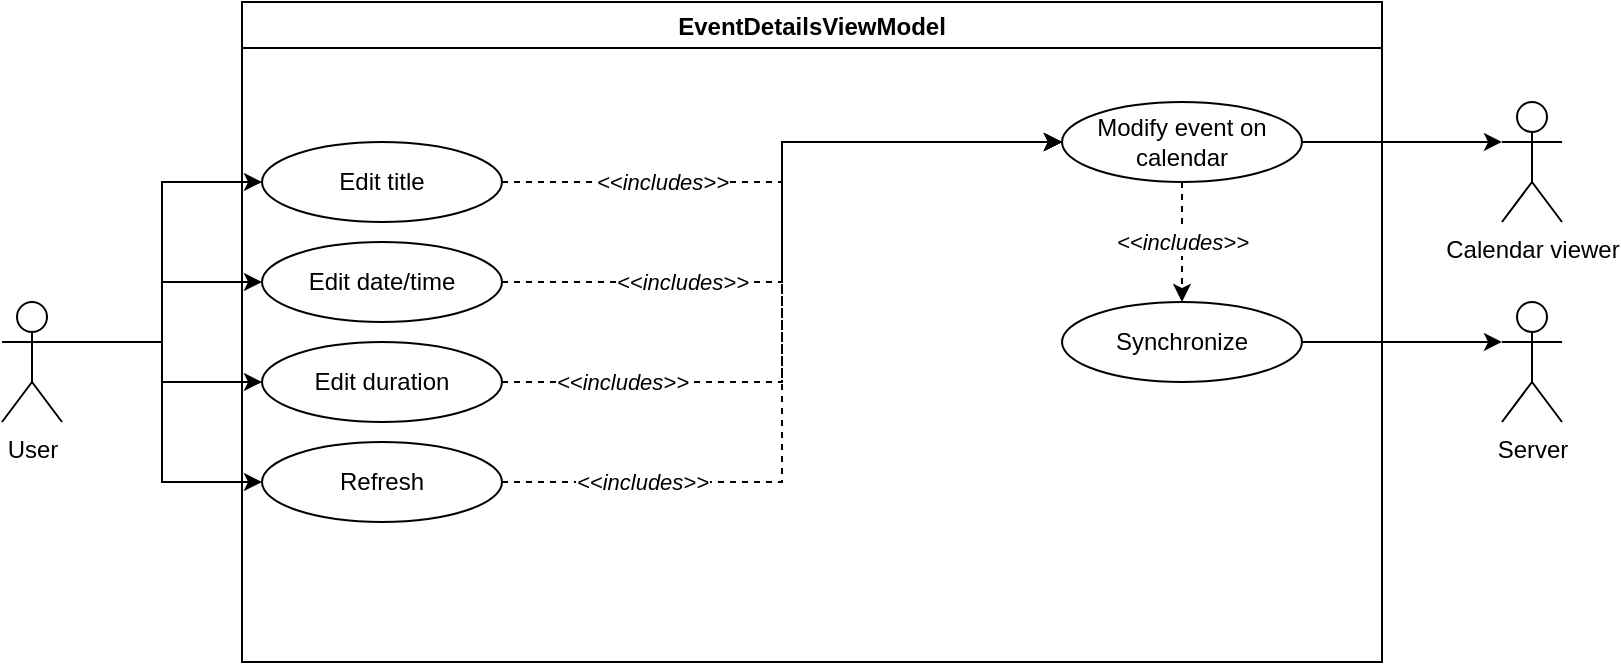 <mxfile version="15.5.4" type="device"><diagram id="EvE1yI8Y3PAPbmNECQkq" name="Page-1"><mxGraphModel dx="1326" dy="880" grid="1" gridSize="10" guides="1" tooltips="1" connect="1" arrows="1" fold="1" page="1" pageScale="1" pageWidth="850" pageHeight="1100" math="0" shadow="0"><root><mxCell id="0"/><mxCell id="1" parent="0"/><mxCell id="l6UCt6bHn3cueJtSa0Y3-1" style="edgeStyle=orthogonalEdgeStyle;rounded=0;orthogonalLoop=1;jettySize=auto;html=1;exitX=1;exitY=0.333;exitDx=0;exitDy=0;exitPerimeter=0;entryX=0;entryY=0.5;entryDx=0;entryDy=0;" edge="1" parent="1" source="l6UCt6bHn3cueJtSa0Y3-6" target="l6UCt6bHn3cueJtSa0Y3-14"><mxGeometry relative="1" as="geometry"/></mxCell><mxCell id="l6UCt6bHn3cueJtSa0Y3-2" style="edgeStyle=orthogonalEdgeStyle;rounded=0;orthogonalLoop=1;jettySize=auto;html=1;exitX=1;exitY=0.333;exitDx=0;exitDy=0;exitPerimeter=0;entryX=0;entryY=0.5;entryDx=0;entryDy=0;" edge="1" parent="1" source="l6UCt6bHn3cueJtSa0Y3-6" target="l6UCt6bHn3cueJtSa0Y3-12"><mxGeometry relative="1" as="geometry"/></mxCell><mxCell id="l6UCt6bHn3cueJtSa0Y3-4" style="edgeStyle=orthogonalEdgeStyle;rounded=0;orthogonalLoop=1;jettySize=auto;html=1;exitX=1;exitY=0.333;exitDx=0;exitDy=0;exitPerimeter=0;entryX=0;entryY=0.5;entryDx=0;entryDy=0;" edge="1" parent="1" source="l6UCt6bHn3cueJtSa0Y3-6" target="l6UCt6bHn3cueJtSa0Y3-17"><mxGeometry relative="1" as="geometry"/></mxCell><mxCell id="l6UCt6bHn3cueJtSa0Y3-5" style="edgeStyle=orthogonalEdgeStyle;rounded=0;orthogonalLoop=1;jettySize=auto;html=1;exitX=1;exitY=0.333;exitDx=0;exitDy=0;exitPerimeter=0;entryX=0;entryY=0.5;entryDx=0;entryDy=0;" edge="1" parent="1" source="l6UCt6bHn3cueJtSa0Y3-6" target="l6UCt6bHn3cueJtSa0Y3-20"><mxGeometry relative="1" as="geometry"/></mxCell><mxCell id="l6UCt6bHn3cueJtSa0Y3-6" value="User" style="shape=umlActor;verticalLabelPosition=bottom;verticalAlign=top;html=1;outlineConnect=0;" vertex="1" parent="1"><mxGeometry x="50" y="320" width="30" height="60" as="geometry"/></mxCell><mxCell id="l6UCt6bHn3cueJtSa0Y3-7" value="Server" style="shape=umlActor;verticalLabelPosition=bottom;verticalAlign=top;html=1;outlineConnect=0;" vertex="1" parent="1"><mxGeometry x="800" y="320" width="30" height="60" as="geometry"/></mxCell><mxCell id="l6UCt6bHn3cueJtSa0Y3-8" value="EventDetailsViewModel" style="swimlane;" vertex="1" parent="1"><mxGeometry x="170" y="170" width="570" height="330" as="geometry"/></mxCell><mxCell id="l6UCt6bHn3cueJtSa0Y3-10" value="Synchronize" style="ellipse;whiteSpace=wrap;html=1;" vertex="1" parent="l6UCt6bHn3cueJtSa0Y3-8"><mxGeometry x="410" y="150" width="120" height="40" as="geometry"/></mxCell><mxCell id="l6UCt6bHn3cueJtSa0Y3-37" style="edgeStyle=orthogonalEdgeStyle;rounded=0;orthogonalLoop=1;jettySize=auto;html=1;exitX=1;exitY=0.5;exitDx=0;exitDy=0;entryX=0;entryY=0.5;entryDx=0;entryDy=0;dashed=1;" edge="1" parent="l6UCt6bHn3cueJtSa0Y3-8" source="l6UCt6bHn3cueJtSa0Y3-12" target="l6UCt6bHn3cueJtSa0Y3-26"><mxGeometry relative="1" as="geometry"/></mxCell><mxCell id="l6UCt6bHn3cueJtSa0Y3-12" value="Refresh" style="ellipse;whiteSpace=wrap;html=1;" vertex="1" parent="l6UCt6bHn3cueJtSa0Y3-8"><mxGeometry x="10" y="220" width="120" height="40" as="geometry"/></mxCell><mxCell id="l6UCt6bHn3cueJtSa0Y3-34" style="edgeStyle=orthogonalEdgeStyle;rounded=0;orthogonalLoop=1;jettySize=auto;html=1;exitX=1;exitY=0.5;exitDx=0;exitDy=0;entryX=0;entryY=0.5;entryDx=0;entryDy=0;dashed=1;" edge="1" parent="l6UCt6bHn3cueJtSa0Y3-8" source="l6UCt6bHn3cueJtSa0Y3-14" target="l6UCt6bHn3cueJtSa0Y3-26"><mxGeometry relative="1" as="geometry"/></mxCell><mxCell id="l6UCt6bHn3cueJtSa0Y3-14" value="Edit duration" style="ellipse;whiteSpace=wrap;html=1;" vertex="1" parent="l6UCt6bHn3cueJtSa0Y3-8"><mxGeometry x="10" y="170" width="120" height="40" as="geometry"/></mxCell><mxCell id="l6UCt6bHn3cueJtSa0Y3-35" style="edgeStyle=orthogonalEdgeStyle;rounded=0;orthogonalLoop=1;jettySize=auto;html=1;exitX=1;exitY=0.5;exitDx=0;exitDy=0;entryX=0;entryY=0.5;entryDx=0;entryDy=0;dashed=1;" edge="1" parent="l6UCt6bHn3cueJtSa0Y3-8" source="l6UCt6bHn3cueJtSa0Y3-17" target="l6UCt6bHn3cueJtSa0Y3-26"><mxGeometry relative="1" as="geometry"/></mxCell><mxCell id="l6UCt6bHn3cueJtSa0Y3-17" value="Edit date/time" style="ellipse;whiteSpace=wrap;html=1;" vertex="1" parent="l6UCt6bHn3cueJtSa0Y3-8"><mxGeometry x="10" y="120" width="120" height="40" as="geometry"/></mxCell><mxCell id="l6UCt6bHn3cueJtSa0Y3-18" style="edgeStyle=orthogonalEdgeStyle;rounded=0;orthogonalLoop=1;jettySize=auto;html=1;exitX=1;exitY=0.5;exitDx=0;exitDy=0;entryX=0;entryY=0.5;entryDx=0;entryDy=0;dashed=1;" edge="1" parent="l6UCt6bHn3cueJtSa0Y3-8" source="l6UCt6bHn3cueJtSa0Y3-20" target="l6UCt6bHn3cueJtSa0Y3-26"><mxGeometry relative="1" as="geometry"/></mxCell><mxCell id="l6UCt6bHn3cueJtSa0Y3-20" value="Edit title" style="ellipse;whiteSpace=wrap;html=1;" vertex="1" parent="l6UCt6bHn3cueJtSa0Y3-8"><mxGeometry x="10" y="70" width="120" height="40" as="geometry"/></mxCell><mxCell id="l6UCt6bHn3cueJtSa0Y3-32" style="edgeStyle=orthogonalEdgeStyle;rounded=0;orthogonalLoop=1;jettySize=auto;html=1;exitX=0.5;exitY=1;exitDx=0;exitDy=0;entryX=0.5;entryY=0;entryDx=0;entryDy=0;dashed=1;" edge="1" parent="l6UCt6bHn3cueJtSa0Y3-8" source="l6UCt6bHn3cueJtSa0Y3-26" target="l6UCt6bHn3cueJtSa0Y3-10"><mxGeometry relative="1" as="geometry"/></mxCell><mxCell id="l6UCt6bHn3cueJtSa0Y3-26" value="Modify event on calendar" style="ellipse;whiteSpace=wrap;html=1;" vertex="1" parent="l6UCt6bHn3cueJtSa0Y3-8"><mxGeometry x="410" y="50" width="120" height="40" as="geometry"/></mxCell><mxCell id="l6UCt6bHn3cueJtSa0Y3-42" value="&amp;lt;&amp;lt;includes&amp;gt;&amp;gt;" style="edgeLabel;html=1;align=center;verticalAlign=middle;resizable=0;points=[];fontStyle=2" vertex="1" connectable="0" parent="l6UCt6bHn3cueJtSa0Y3-8"><mxGeometry x="470" y="120" as="geometry"/></mxCell><mxCell id="l6UCt6bHn3cueJtSa0Y3-41" value="&amp;lt;&amp;lt;includes&amp;gt;&amp;gt;" style="edgeLabel;html=1;align=center;verticalAlign=middle;resizable=0;points=[];fontStyle=2" vertex="1" connectable="0" parent="l6UCt6bHn3cueJtSa0Y3-8"><mxGeometry x="210" y="90" as="geometry"/></mxCell><mxCell id="l6UCt6bHn3cueJtSa0Y3-40" value="&amp;lt;&amp;lt;includes&amp;gt;&amp;gt;" style="edgeLabel;html=1;align=center;verticalAlign=middle;resizable=0;points=[];fontStyle=2" vertex="1" connectable="0" parent="l6UCt6bHn3cueJtSa0Y3-8"><mxGeometry x="220" y="140" as="geometry"/></mxCell><mxCell id="l6UCt6bHn3cueJtSa0Y3-39" value="&amp;lt;&amp;lt;includes&amp;gt;&amp;gt;" style="edgeLabel;html=1;align=center;verticalAlign=middle;resizable=0;points=[];fontStyle=2" vertex="1" connectable="0" parent="l6UCt6bHn3cueJtSa0Y3-8"><mxGeometry x="190" y="190" as="geometry"/></mxCell><mxCell id="l6UCt6bHn3cueJtSa0Y3-38" value="&amp;lt;&amp;lt;includes&amp;gt;&amp;gt;" style="edgeLabel;html=1;align=center;verticalAlign=middle;resizable=0;points=[];fontStyle=2" vertex="1" connectable="0" parent="l6UCt6bHn3cueJtSa0Y3-8"><mxGeometry x="200" y="240" as="geometry"/></mxCell><mxCell id="l6UCt6bHn3cueJtSa0Y3-24" style="edgeStyle=orthogonalEdgeStyle;rounded=0;orthogonalLoop=1;jettySize=auto;html=1;exitX=1;exitY=0.5;exitDx=0;exitDy=0;entryX=0;entryY=0.333;entryDx=0;entryDy=0;entryPerimeter=0;" edge="1" parent="1" source="l6UCt6bHn3cueJtSa0Y3-10" target="l6UCt6bHn3cueJtSa0Y3-7"><mxGeometry relative="1" as="geometry"/></mxCell><mxCell id="l6UCt6bHn3cueJtSa0Y3-27" value="Calendar viewer" style="shape=umlActor;verticalLabelPosition=bottom;verticalAlign=top;html=1;outlineConnect=0;" vertex="1" parent="1"><mxGeometry x="800" y="220" width="30" height="60" as="geometry"/></mxCell><mxCell id="l6UCt6bHn3cueJtSa0Y3-28" style="edgeStyle=orthogonalEdgeStyle;rounded=0;orthogonalLoop=1;jettySize=auto;html=1;exitX=1;exitY=0.5;exitDx=0;exitDy=0;entryX=0;entryY=0.333;entryDx=0;entryDy=0;entryPerimeter=0;" edge="1" parent="1" source="l6UCt6bHn3cueJtSa0Y3-26" target="l6UCt6bHn3cueJtSa0Y3-27"><mxGeometry relative="1" as="geometry"/></mxCell></root></mxGraphModel></diagram></mxfile>